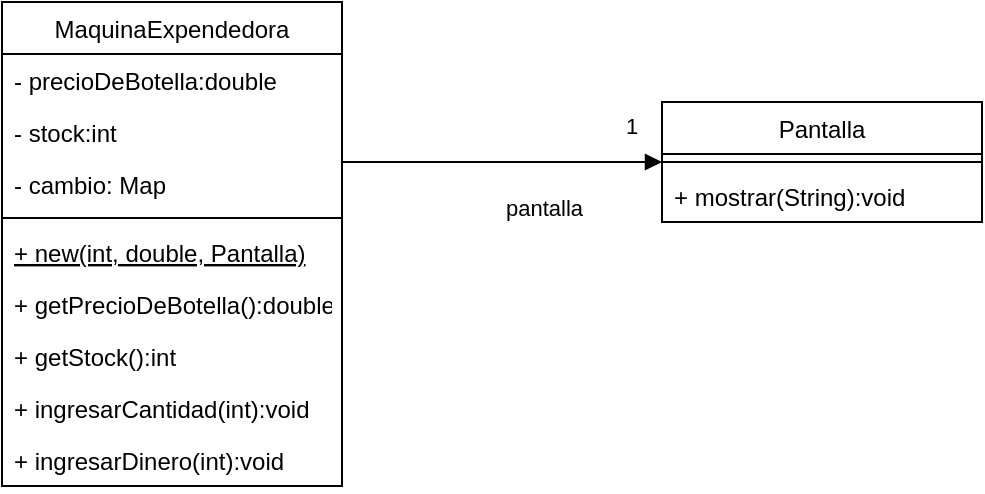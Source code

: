 <mxfile version="20.5.3" type="github">
  <diagram id="C5RBs43oDa-KdzZeNtuy" name="Page-1">
    <mxGraphModel dx="868" dy="450" grid="1" gridSize="10" guides="1" tooltips="1" connect="1" arrows="1" fold="1" page="1" pageScale="1" pageWidth="827" pageHeight="1169" math="0" shadow="0">
      <root>
        <mxCell id="WIyWlLk6GJQsqaUBKTNV-0" />
        <mxCell id="WIyWlLk6GJQsqaUBKTNV-1" parent="WIyWlLk6GJQsqaUBKTNV-0" />
        <mxCell id="WuMMeOQCFDjRhpGuHjqa-0" value="MaquinaExpendedora" style="swimlane;fontStyle=0;align=center;verticalAlign=top;childLayout=stackLayout;horizontal=1;startSize=26;horizontalStack=0;resizeParent=1;resizeParentMax=0;resizeLast=0;collapsible=1;marginBottom=0;" vertex="1" parent="WIyWlLk6GJQsqaUBKTNV-1">
          <mxGeometry x="80" y="120" width="170" height="242" as="geometry" />
        </mxCell>
        <mxCell id="WuMMeOQCFDjRhpGuHjqa-1" value="- precioDeBotella:double" style="text;strokeColor=none;fillColor=none;align=left;verticalAlign=top;spacingLeft=4;spacingRight=4;overflow=hidden;rotatable=0;points=[[0,0.5],[1,0.5]];portConstraint=eastwest;" vertex="1" parent="WuMMeOQCFDjRhpGuHjqa-0">
          <mxGeometry y="26" width="170" height="26" as="geometry" />
        </mxCell>
        <mxCell id="WuMMeOQCFDjRhpGuHjqa-4" value="- stock:int" style="text;strokeColor=none;fillColor=none;align=left;verticalAlign=top;spacingLeft=4;spacingRight=4;overflow=hidden;rotatable=0;points=[[0,0.5],[1,0.5]];portConstraint=eastwest;" vertex="1" parent="WuMMeOQCFDjRhpGuHjqa-0">
          <mxGeometry y="52" width="170" height="26" as="geometry" />
        </mxCell>
        <mxCell id="WuMMeOQCFDjRhpGuHjqa-8" value="- cambio: Map" style="text;strokeColor=none;fillColor=none;align=left;verticalAlign=top;spacingLeft=4;spacingRight=4;overflow=hidden;rotatable=0;points=[[0,0.5],[1,0.5]];portConstraint=eastwest;" vertex="1" parent="WuMMeOQCFDjRhpGuHjqa-0">
          <mxGeometry y="78" width="170" height="26" as="geometry" />
        </mxCell>
        <mxCell id="WuMMeOQCFDjRhpGuHjqa-2" value="" style="line;strokeWidth=1;fillColor=none;align=left;verticalAlign=middle;spacingTop=-1;spacingLeft=3;spacingRight=3;rotatable=0;labelPosition=right;points=[];portConstraint=eastwest;strokeColor=inherit;" vertex="1" parent="WuMMeOQCFDjRhpGuHjqa-0">
          <mxGeometry y="104" width="170" height="8" as="geometry" />
        </mxCell>
        <mxCell id="WuMMeOQCFDjRhpGuHjqa-9" value="+ new(int, double, Pantalla)" style="text;strokeColor=none;fillColor=none;align=left;verticalAlign=top;spacingLeft=4;spacingRight=4;overflow=hidden;rotatable=0;points=[[0,0.5],[1,0.5]];portConstraint=eastwest;fontStyle=4" vertex="1" parent="WuMMeOQCFDjRhpGuHjqa-0">
          <mxGeometry y="112" width="170" height="26" as="geometry" />
        </mxCell>
        <mxCell id="WuMMeOQCFDjRhpGuHjqa-3" value="+ getPrecioDeBotella():double" style="text;strokeColor=none;fillColor=none;align=left;verticalAlign=top;spacingLeft=4;spacingRight=4;overflow=hidden;rotatable=0;points=[[0,0.5],[1,0.5]];portConstraint=eastwest;" vertex="1" parent="WuMMeOQCFDjRhpGuHjqa-0">
          <mxGeometry y="138" width="170" height="26" as="geometry" />
        </mxCell>
        <mxCell id="WuMMeOQCFDjRhpGuHjqa-5" value="+ getStock():int" style="text;strokeColor=none;fillColor=none;align=left;verticalAlign=top;spacingLeft=4;spacingRight=4;overflow=hidden;rotatable=0;points=[[0,0.5],[1,0.5]];portConstraint=eastwest;" vertex="1" parent="WuMMeOQCFDjRhpGuHjqa-0">
          <mxGeometry y="164" width="170" height="26" as="geometry" />
        </mxCell>
        <mxCell id="WuMMeOQCFDjRhpGuHjqa-6" value="+ ingresarCantidad(int):void" style="text;strokeColor=none;fillColor=none;align=left;verticalAlign=top;spacingLeft=4;spacingRight=4;overflow=hidden;rotatable=0;points=[[0,0.5],[1,0.5]];portConstraint=eastwest;" vertex="1" parent="WuMMeOQCFDjRhpGuHjqa-0">
          <mxGeometry y="190" width="170" height="26" as="geometry" />
        </mxCell>
        <mxCell id="WuMMeOQCFDjRhpGuHjqa-7" value="+ ingresarDinero(int):void" style="text;strokeColor=none;fillColor=none;align=left;verticalAlign=top;spacingLeft=4;spacingRight=4;overflow=hidden;rotatable=0;points=[[0,0.5],[1,0.5]];portConstraint=eastwest;" vertex="1" parent="WuMMeOQCFDjRhpGuHjqa-0">
          <mxGeometry y="216" width="170" height="26" as="geometry" />
        </mxCell>
        <mxCell id="WuMMeOQCFDjRhpGuHjqa-10" value="Pantalla" style="swimlane;fontStyle=0;align=center;verticalAlign=top;childLayout=stackLayout;horizontal=1;startSize=26;horizontalStack=0;resizeParent=1;resizeParentMax=0;resizeLast=0;collapsible=1;marginBottom=0;" vertex="1" parent="WIyWlLk6GJQsqaUBKTNV-1">
          <mxGeometry x="410" y="170" width="160" height="60" as="geometry" />
        </mxCell>
        <mxCell id="WuMMeOQCFDjRhpGuHjqa-12" value="" style="line;strokeWidth=1;fillColor=none;align=left;verticalAlign=middle;spacingTop=-1;spacingLeft=3;spacingRight=3;rotatable=0;labelPosition=right;points=[];portConstraint=eastwest;strokeColor=inherit;" vertex="1" parent="WuMMeOQCFDjRhpGuHjqa-10">
          <mxGeometry y="26" width="160" height="8" as="geometry" />
        </mxCell>
        <mxCell id="WuMMeOQCFDjRhpGuHjqa-13" value="+ mostrar(String):void" style="text;strokeColor=none;fillColor=none;align=left;verticalAlign=top;spacingLeft=4;spacingRight=4;overflow=hidden;rotatable=0;points=[[0,0.5],[1,0.5]];portConstraint=eastwest;" vertex="1" parent="WuMMeOQCFDjRhpGuHjqa-10">
          <mxGeometry y="34" width="160" height="26" as="geometry" />
        </mxCell>
        <mxCell id="WuMMeOQCFDjRhpGuHjqa-14" value="pantalla" style="endArrow=block;endFill=1;html=1;edgeStyle=orthogonalEdgeStyle;align=left;verticalAlign=top;rounded=0;" edge="1" parent="WIyWlLk6GJQsqaUBKTNV-1">
          <mxGeometry y="-10" relative="1" as="geometry">
            <mxPoint x="250" y="200" as="sourcePoint" />
            <mxPoint x="410" y="200" as="targetPoint" />
            <mxPoint as="offset" />
          </mxGeometry>
        </mxCell>
        <mxCell id="WuMMeOQCFDjRhpGuHjqa-15" value="1" style="edgeLabel;resizable=0;html=1;align=left;verticalAlign=bottom;" connectable="0" vertex="1" parent="WuMMeOQCFDjRhpGuHjqa-14">
          <mxGeometry x="-1" relative="1" as="geometry">
            <mxPoint x="140" y="-10" as="offset" />
          </mxGeometry>
        </mxCell>
      </root>
    </mxGraphModel>
  </diagram>
</mxfile>
